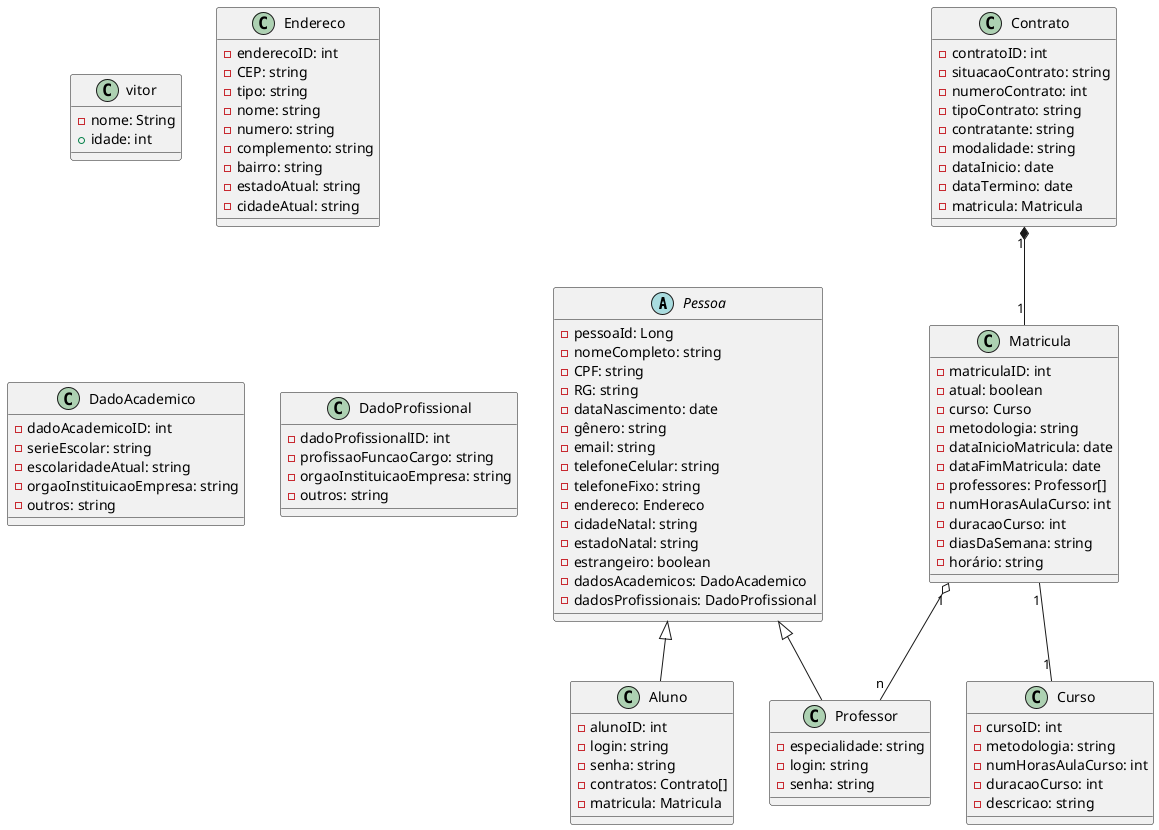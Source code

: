 @startuml

abstract class Pessoa {
    -pessoaId: Long
    -nomeCompleto: string
    -CPF: string
    -RG: string
    -dataNascimento: date
    -gênero: string
    -email: string
    -telefoneCelular: string
    -telefoneFixo: string
    -endereco: Endereco
    -cidadeNatal: string
    -estadoNatal: string
    -estrangeiro: boolean
    -dadosAcademicos: DadoAcademico
    -dadosProfissionais: DadoProfissional
}

class vitor {
 -nome: String
 +idade: int
}

class Professor {
    -especialidade: string
    -login: string
    -senha: string
}

class Aluno {
    -alunoID: int
    -login: string
    -senha: string
    -contratos: Contrato[]
}

class Endereco {
    -enderecoID: int
    -CEP: string
    -tipo: string
    -nome: string
    -numero: string
    -complemento: string
    -bairro: string
    -estadoAtual: string
    -cidadeAtual: string
}

class DadoAcademico {
    -dadoAcademicoID: int
    -serieEscolar: string
    -escolaridadeAtual: string
    -orgaoInstituicaoEmpresa: string
    -outros: string
}

class DadoProfissional {
    -dadoProfissionalID: int
    -profissaoFuncaoCargo: string
    -orgaoInstituicaoEmpresa: string
    -outros: string
}

class Contrato {
    -contratoID: int
    -situacaoContrato: string
    -numeroContrato: int
    -tipoContrato: string
    -contratante: string
    -modalidade: string
    -dataInicio: date
    -dataTermino: date
    -matricula: Matricula
}

class Matricula {
    -matriculaID: int
    -atual: boolean
    -curso: Curso
    -metodologia: string
    -dataInicioMatricula: date
    -dataFimMatricula: date
    -professores: Professor[]
    -numHorasAulaCurso: int
    -duracaoCurso: int
    -diasDaSemana: string
    -horário: string
}

class Curso {
    -cursoID: int
    -metodologia: string
    -numHorasAulaCurso: int
    -duracaoCurso: int
    -descricao: string
}

Pessoa <|-- Professor
Pessoa <|-- Aluno

class Aluno {
    -matricula: Matricula
}

Contrato "1" *-- "1" Matricula
Matricula "1" o-- "n" Professor
Matricula "1" -- "1" Curso

@enduml